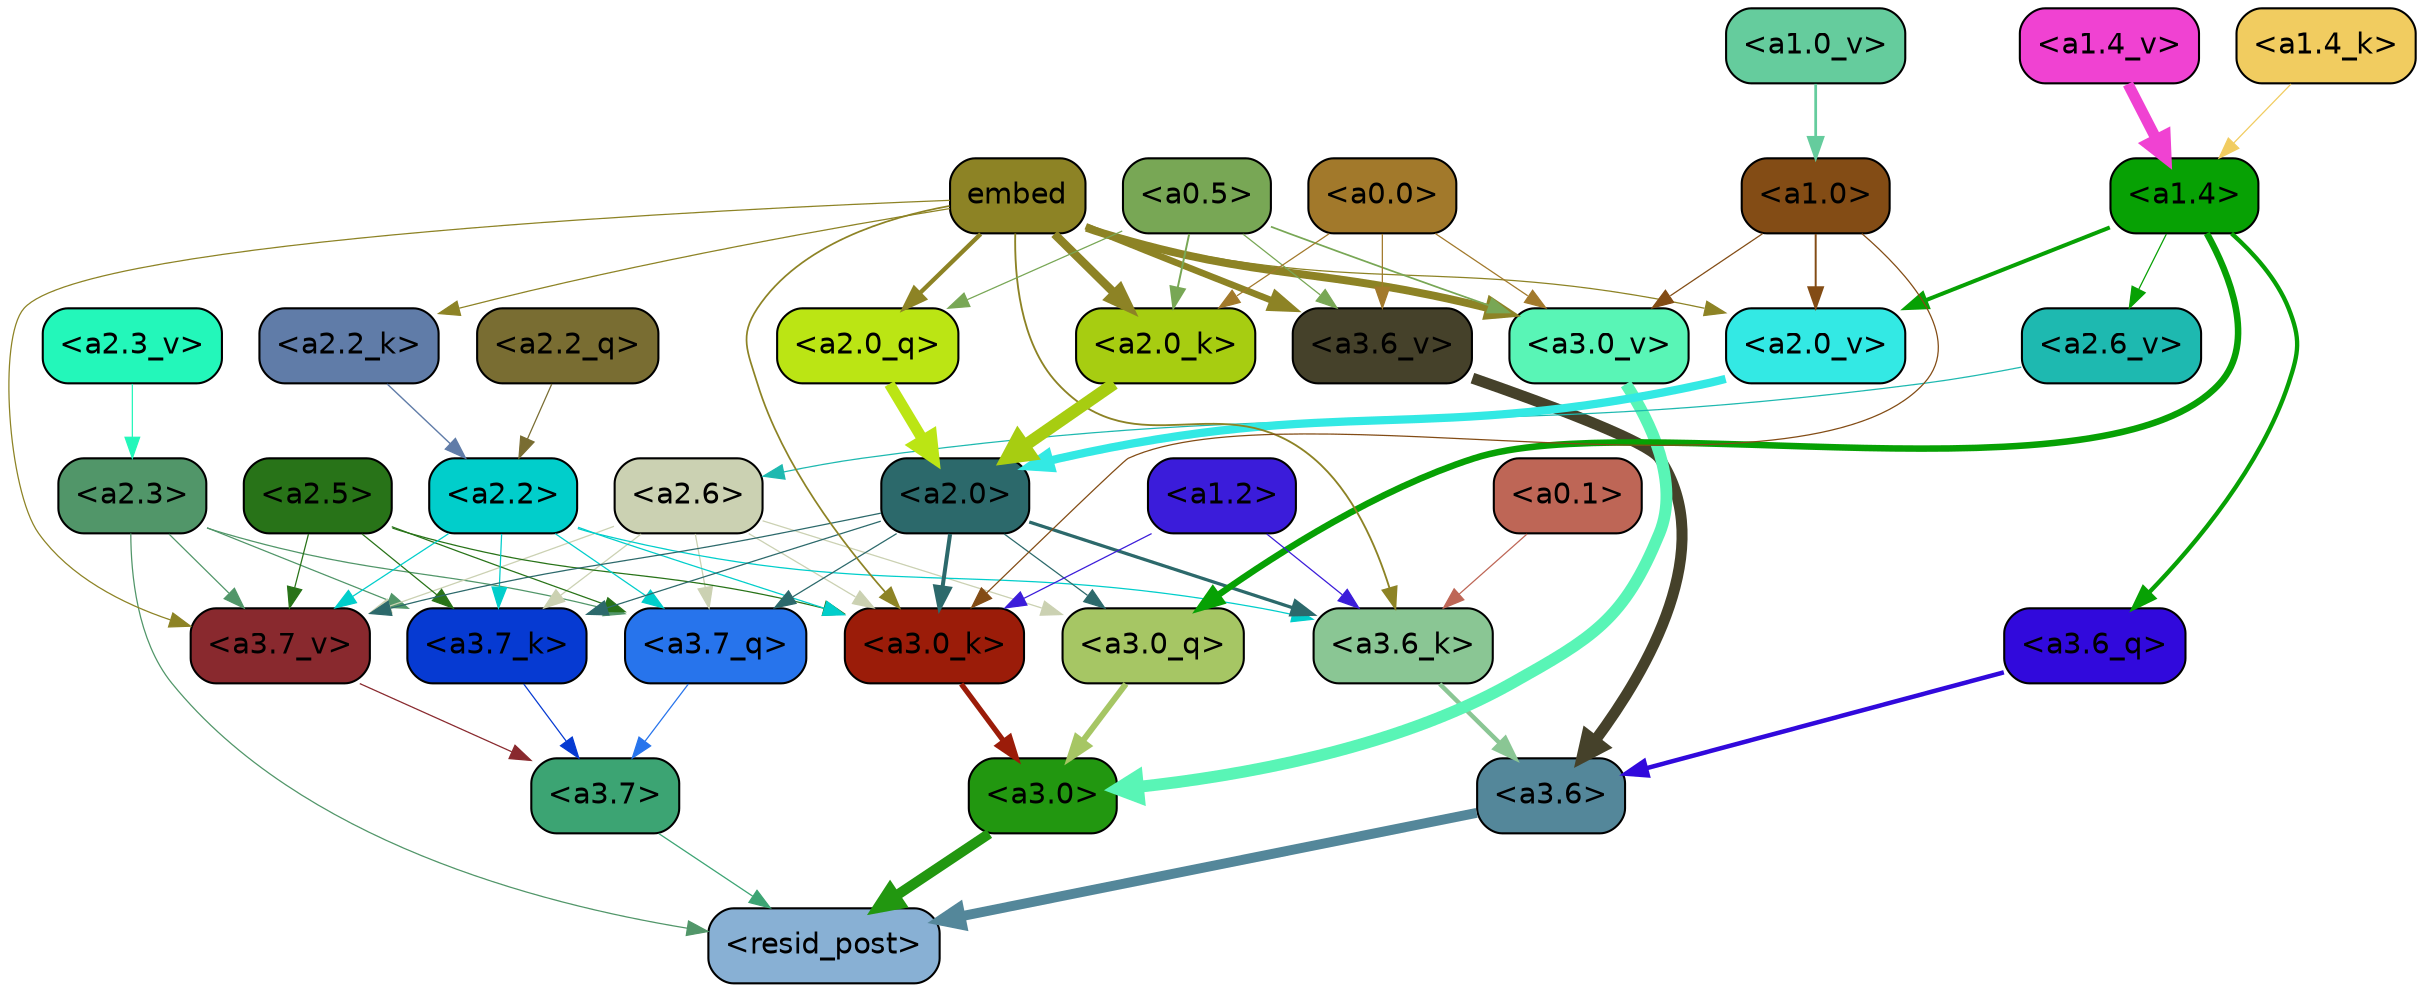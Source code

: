 strict digraph "" {
	graph [bgcolor=transparent,
		layout=dot,
		overlap=false,
		splines=true
	];
	"<a3.7>"	[color=black,
		fillcolor="#3ca473",
		fontname=Helvetica,
		shape=box,
		style="filled, rounded"];
	"<resid_post>"	[color=black,
		fillcolor="#88b0d4",
		fontname=Helvetica,
		shape=box,
		style="filled, rounded"];
	"<a3.7>" -> "<resid_post>"	[color="#3ca473",
		penwidth=0.6];
	"<a3.6>"	[color=black,
		fillcolor="#54879a",
		fontname=Helvetica,
		shape=box,
		style="filled, rounded"];
	"<a3.6>" -> "<resid_post>"	[color="#54879a",
		penwidth=4.751592040061951];
	"<a3.0>"	[color=black,
		fillcolor="#229710",
		fontname=Helvetica,
		shape=box,
		style="filled, rounded"];
	"<a3.0>" -> "<resid_post>"	[color="#229710",
		penwidth=4.904066681861877];
	"<a2.3>"	[color=black,
		fillcolor="#519669",
		fontname=Helvetica,
		shape=box,
		style="filled, rounded"];
	"<a2.3>" -> "<resid_post>"	[color="#519669",
		penwidth=0.6];
	"<a3.7_q>"	[color=black,
		fillcolor="#2774ec",
		fontname=Helvetica,
		shape=box,
		style="filled, rounded"];
	"<a2.3>" -> "<a3.7_q>"	[color="#519669",
		penwidth=0.6];
	"<a3.7_k>"	[color=black,
		fillcolor="#063ad2",
		fontname=Helvetica,
		shape=box,
		style="filled, rounded"];
	"<a2.3>" -> "<a3.7_k>"	[color="#519669",
		penwidth=0.6069068089127541];
	"<a3.7_v>"	[color=black,
		fillcolor="#89292e",
		fontname=Helvetica,
		shape=box,
		style="filled, rounded"];
	"<a2.3>" -> "<a3.7_v>"	[color="#519669",
		penwidth=0.6];
	"<a3.7_q>" -> "<a3.7>"	[color="#2774ec",
		penwidth=0.6];
	"<a3.6_q>"	[color=black,
		fillcolor="#3109dc",
		fontname=Helvetica,
		shape=box,
		style="filled, rounded"];
	"<a3.6_q>" -> "<a3.6>"	[color="#3109dc",
		penwidth=2.160832464694977];
	"<a3.0_q>"	[color=black,
		fillcolor="#a6c664",
		fontname=Helvetica,
		shape=box,
		style="filled, rounded"];
	"<a3.0_q>" -> "<a3.0>"	[color="#a6c664",
		penwidth=2.870753765106201];
	"<a3.7_k>" -> "<a3.7>"	[color="#063ad2",
		penwidth=0.6];
	"<a3.6_k>"	[color=black,
		fillcolor="#8ac694",
		fontname=Helvetica,
		shape=box,
		style="filled, rounded"];
	"<a3.6_k>" -> "<a3.6>"	[color="#8ac694",
		penwidth=2.13908451795578];
	"<a3.0_k>"	[color=black,
		fillcolor="#9b1c09",
		fontname=Helvetica,
		shape=box,
		style="filled, rounded"];
	"<a3.0_k>" -> "<a3.0>"	[color="#9b1c09",
		penwidth=2.520303964614868];
	"<a3.7_v>" -> "<a3.7>"	[color="#89292e",
		penwidth=0.6];
	"<a3.6_v>"	[color=black,
		fillcolor="#45412a",
		fontname=Helvetica,
		shape=box,
		style="filled, rounded"];
	"<a3.6_v>" -> "<a3.6>"	[color="#45412a",
		penwidth=5.297133803367615];
	"<a3.0_v>"	[color=black,
		fillcolor="#59f5b6",
		fontname=Helvetica,
		shape=box,
		style="filled, rounded"];
	"<a3.0_v>" -> "<a3.0>"	[color="#59f5b6",
		penwidth=5.680712580680847];
	"<a2.6>"	[color=black,
		fillcolor="#cbd1b2",
		fontname=Helvetica,
		shape=box,
		style="filled, rounded"];
	"<a2.6>" -> "<a3.7_q>"	[color="#cbd1b2",
		penwidth=0.6];
	"<a2.6>" -> "<a3.0_q>"	[color="#cbd1b2",
		penwidth=0.6];
	"<a2.6>" -> "<a3.7_k>"	[color="#cbd1b2",
		penwidth=0.6];
	"<a2.6>" -> "<a3.0_k>"	[color="#cbd1b2",
		penwidth=0.6];
	"<a2.6>" -> "<a3.7_v>"	[color="#cbd1b2",
		penwidth=0.6];
	"<a2.5>"	[color=black,
		fillcolor="#287318",
		fontname=Helvetica,
		shape=box,
		style="filled, rounded"];
	"<a2.5>" -> "<a3.7_q>"	[color="#287318",
		penwidth=0.6];
	"<a2.5>" -> "<a3.7_k>"	[color="#287318",
		penwidth=0.6];
	"<a2.5>" -> "<a3.0_k>"	[color="#287318",
		penwidth=0.6];
	"<a2.5>" -> "<a3.7_v>"	[color="#287318",
		penwidth=0.6];
	"<a2.2>"	[color=black,
		fillcolor="#01cecb",
		fontname=Helvetica,
		shape=box,
		style="filled, rounded"];
	"<a2.2>" -> "<a3.7_q>"	[color="#01cecb",
		penwidth=0.6];
	"<a2.2>" -> "<a3.7_k>"	[color="#01cecb",
		penwidth=0.6];
	"<a2.2>" -> "<a3.6_k>"	[color="#01cecb",
		penwidth=0.6];
	"<a2.2>" -> "<a3.0_k>"	[color="#01cecb",
		penwidth=0.6];
	"<a2.2>" -> "<a3.7_v>"	[color="#01cecb",
		penwidth=0.6];
	"<a2.0>"	[color=black,
		fillcolor="#2c696b",
		fontname=Helvetica,
		shape=box,
		style="filled, rounded"];
	"<a2.0>" -> "<a3.7_q>"	[color="#2c696b",
		penwidth=0.6];
	"<a2.0>" -> "<a3.0_q>"	[color="#2c696b",
		penwidth=0.6];
	"<a2.0>" -> "<a3.7_k>"	[color="#2c696b",
		penwidth=0.6];
	"<a2.0>" -> "<a3.6_k>"	[color="#2c696b",
		penwidth=1.564806342124939];
	"<a2.0>" -> "<a3.0_k>"	[color="#2c696b",
		penwidth=1.9353990852832794];
	"<a2.0>" -> "<a3.7_v>"	[color="#2c696b",
		penwidth=0.6];
	"<a1.4>"	[color=black,
		fillcolor="#07a104",
		fontname=Helvetica,
		shape=box,
		style="filled, rounded"];
	"<a1.4>" -> "<a3.6_q>"	[color="#07a104",
		penwidth=2.0727532356977463];
	"<a1.4>" -> "<a3.0_q>"	[color="#07a104",
		penwidth=3.1279823780059814];
	"<a2.6_v>"	[color=black,
		fillcolor="#1eb9b0",
		fontname=Helvetica,
		shape=box,
		style="filled, rounded"];
	"<a1.4>" -> "<a2.6_v>"	[color="#07a104",
		penwidth=0.6];
	"<a2.0_v>"	[color=black,
		fillcolor="#33e9e4",
		fontname=Helvetica,
		shape=box,
		style="filled, rounded"];
	"<a1.4>" -> "<a2.0_v>"	[color="#07a104",
		penwidth=1.9170897603034973];
	"<a1.2>"	[color=black,
		fillcolor="#3b1cda",
		fontname=Helvetica,
		shape=box,
		style="filled, rounded"];
	"<a1.2>" -> "<a3.6_k>"	[color="#3b1cda",
		penwidth=0.6];
	"<a1.2>" -> "<a3.0_k>"	[color="#3b1cda",
		penwidth=0.6];
	"<a0.1>"	[color=black,
		fillcolor="#be6656",
		fontname=Helvetica,
		shape=box,
		style="filled, rounded"];
	"<a0.1>" -> "<a3.6_k>"	[color="#be6656",
		penwidth=0.6];
	embed	[color=black,
		fillcolor="#8d8325",
		fontname=Helvetica,
		shape=box,
		style="filled, rounded"];
	embed -> "<a3.6_k>"	[color="#8d8325",
		penwidth=0.8915999233722687];
	embed -> "<a3.0_k>"	[color="#8d8325",
		penwidth=0.832088902592659];
	embed -> "<a3.7_v>"	[color="#8d8325",
		penwidth=0.6];
	embed -> "<a3.6_v>"	[color="#8d8325",
		penwidth=3.1840110421180725];
	embed -> "<a3.0_v>"	[color="#8d8325",
		penwidth=3.8132747188210487];
	"<a2.0_q>"	[color=black,
		fillcolor="#bbe514",
		fontname=Helvetica,
		shape=box,
		style="filled, rounded"];
	embed -> "<a2.0_q>"	[color="#8d8325",
		penwidth=2.084651827812195];
	"<a2.2_k>"	[color=black,
		fillcolor="#607ca8",
		fontname=Helvetica,
		shape=box,
		style="filled, rounded"];
	embed -> "<a2.2_k>"	[color="#8d8325",
		penwidth=0.6];
	"<a2.0_k>"	[color=black,
		fillcolor="#a7cd11",
		fontname=Helvetica,
		shape=box,
		style="filled, rounded"];
	embed -> "<a2.0_k>"	[color="#8d8325",
		penwidth=4.084526404738426];
	embed -> "<a2.0_v>"	[color="#8d8325",
		penwidth=0.6];
	"<a1.0>"	[color=black,
		fillcolor="#834c15",
		fontname=Helvetica,
		shape=box,
		style="filled, rounded"];
	"<a1.0>" -> "<a3.0_k>"	[color="#834c15",
		penwidth=0.6];
	"<a1.0>" -> "<a3.0_v>"	[color="#834c15",
		penwidth=0.6];
	"<a1.0>" -> "<a2.0_v>"	[color="#834c15",
		penwidth=0.9450988052412868];
	"<a0.5>"	[color=black,
		fillcolor="#78a755",
		fontname=Helvetica,
		shape=box,
		style="filled, rounded"];
	"<a0.5>" -> "<a3.6_v>"	[color="#78a755",
		penwidth=0.6];
	"<a0.5>" -> "<a3.0_v>"	[color="#78a755",
		penwidth=0.8331108838319778];
	"<a0.5>" -> "<a2.0_q>"	[color="#78a755",
		penwidth=0.6];
	"<a0.5>" -> "<a2.0_k>"	[color="#78a755",
		penwidth=0.9412797391414642];
	"<a0.0>"	[color=black,
		fillcolor="#a2792b",
		fontname=Helvetica,
		shape=box,
		style="filled, rounded"];
	"<a0.0>" -> "<a3.6_v>"	[color="#a2792b",
		penwidth=0.6];
	"<a0.0>" -> "<a3.0_v>"	[color="#a2792b",
		penwidth=0.6];
	"<a0.0>" -> "<a2.0_k>"	[color="#a2792b",
		penwidth=0.6];
	"<a2.2_q>"	[color=black,
		fillcolor="#796d32",
		fontname=Helvetica,
		shape=box,
		style="filled, rounded"];
	"<a2.2_q>" -> "<a2.2>"	[color="#796d32",
		penwidth=0.6];
	"<a2.0_q>" -> "<a2.0>"	[color="#bbe514",
		penwidth=5.29856276512146];
	"<a2.2_k>" -> "<a2.2>"	[color="#607ca8",
		penwidth=0.6722683310508728];
	"<a2.0_k>" -> "<a2.0>"	[color="#a7cd11",
		penwidth=5.859246134757996];
	"<a2.6_v>" -> "<a2.6>"	[color="#1eb9b0",
		penwidth=0.6];
	"<a2.3_v>"	[color=black,
		fillcolor="#23f7ba",
		fontname=Helvetica,
		shape=box,
		style="filled, rounded"];
	"<a2.3_v>" -> "<a2.3>"	[color="#23f7ba",
		penwidth=0.6];
	"<a2.0_v>" -> "<a2.0>"	[color="#33e9e4",
		penwidth=3.9621697664260864];
	"<a1.4_k>"	[color=black,
		fillcolor="#f1cc60",
		fontname=Helvetica,
		shape=box,
		style="filled, rounded"];
	"<a1.4_k>" -> "<a1.4>"	[color="#f1cc60",
		penwidth=0.6];
	"<a1.4_v>"	[color=black,
		fillcolor="#f042d2",
		fontname=Helvetica,
		shape=box,
		style="filled, rounded"];
	"<a1.4_v>" -> "<a1.4>"	[color="#f042d2",
		penwidth=5.280138969421387];
	"<a1.0_v>"	[color=black,
		fillcolor="#65cc9d",
		fontname=Helvetica,
		shape=box,
		style="filled, rounded"];
	"<a1.0_v>" -> "<a1.0>"	[color="#65cc9d",
		penwidth=1.318962275981903];
}
